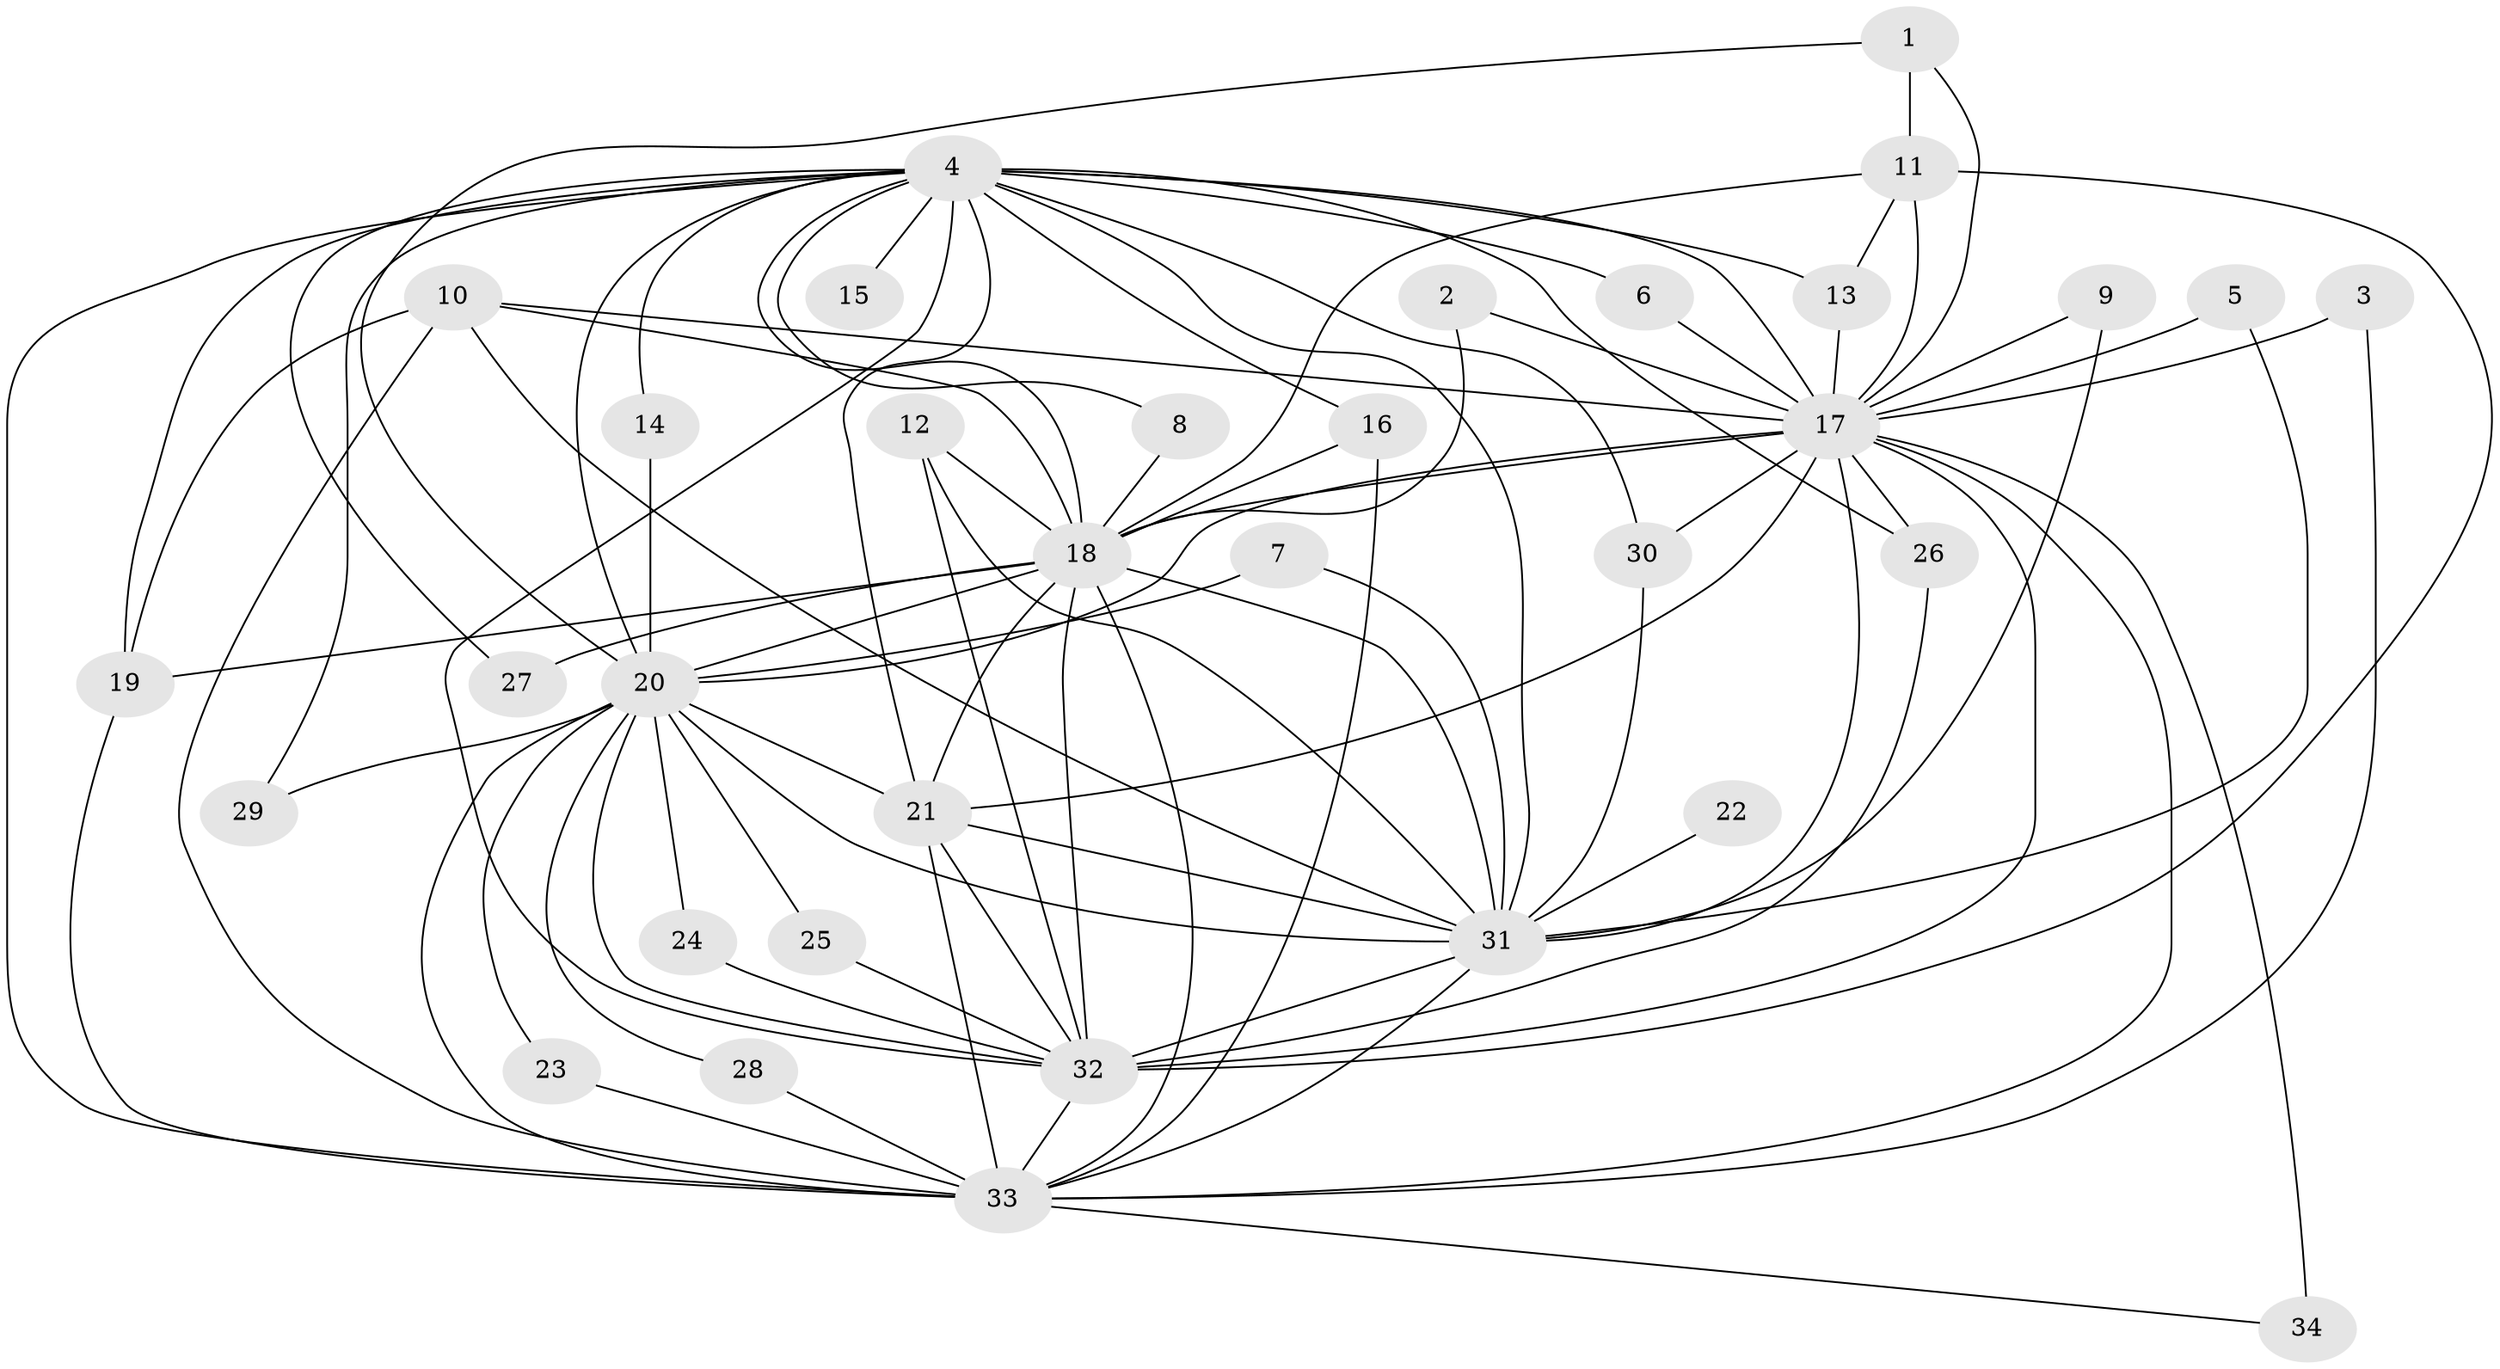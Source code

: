 // original degree distribution, {21: 0.014925373134328358, 13: 0.029850746268656716, 16: 0.014925373134328358, 20: 0.014925373134328358, 17: 0.029850746268656716, 23: 0.014925373134328358, 15: 0.014925373134328358, 19: 0.014925373134328358, 5: 0.014925373134328358, 4: 0.1044776119402985, 3: 0.19402985074626866, 2: 0.5373134328358209}
// Generated by graph-tools (version 1.1) at 2025/25/03/09/25 03:25:43]
// undirected, 34 vertices, 89 edges
graph export_dot {
graph [start="1"]
  node [color=gray90,style=filled];
  1;
  2;
  3;
  4;
  5;
  6;
  7;
  8;
  9;
  10;
  11;
  12;
  13;
  14;
  15;
  16;
  17;
  18;
  19;
  20;
  21;
  22;
  23;
  24;
  25;
  26;
  27;
  28;
  29;
  30;
  31;
  32;
  33;
  34;
  1 -- 11 [weight=1.0];
  1 -- 17 [weight=1.0];
  1 -- 20 [weight=1.0];
  2 -- 17 [weight=1.0];
  2 -- 18 [weight=1.0];
  3 -- 17 [weight=1.0];
  3 -- 33 [weight=1.0];
  4 -- 6 [weight=1.0];
  4 -- 8 [weight=1.0];
  4 -- 13 [weight=1.0];
  4 -- 14 [weight=1.0];
  4 -- 15 [weight=1.0];
  4 -- 16 [weight=2.0];
  4 -- 17 [weight=4.0];
  4 -- 18 [weight=3.0];
  4 -- 19 [weight=1.0];
  4 -- 20 [weight=3.0];
  4 -- 21 [weight=3.0];
  4 -- 26 [weight=1.0];
  4 -- 27 [weight=1.0];
  4 -- 29 [weight=1.0];
  4 -- 30 [weight=1.0];
  4 -- 31 [weight=2.0];
  4 -- 32 [weight=2.0];
  4 -- 33 [weight=3.0];
  5 -- 17 [weight=1.0];
  5 -- 31 [weight=1.0];
  6 -- 17 [weight=1.0];
  7 -- 20 [weight=1.0];
  7 -- 31 [weight=1.0];
  8 -- 18 [weight=1.0];
  9 -- 17 [weight=1.0];
  9 -- 31 [weight=1.0];
  10 -- 17 [weight=1.0];
  10 -- 18 [weight=1.0];
  10 -- 19 [weight=1.0];
  10 -- 31 [weight=1.0];
  10 -- 33 [weight=1.0];
  11 -- 13 [weight=1.0];
  11 -- 17 [weight=2.0];
  11 -- 18 [weight=1.0];
  11 -- 32 [weight=1.0];
  12 -- 18 [weight=1.0];
  12 -- 31 [weight=1.0];
  12 -- 32 [weight=1.0];
  13 -- 17 [weight=1.0];
  14 -- 20 [weight=1.0];
  16 -- 18 [weight=1.0];
  16 -- 33 [weight=1.0];
  17 -- 18 [weight=2.0];
  17 -- 20 [weight=2.0];
  17 -- 21 [weight=3.0];
  17 -- 26 [weight=2.0];
  17 -- 30 [weight=2.0];
  17 -- 31 [weight=3.0];
  17 -- 32 [weight=4.0];
  17 -- 33 [weight=2.0];
  17 -- 34 [weight=2.0];
  18 -- 19 [weight=1.0];
  18 -- 20 [weight=1.0];
  18 -- 21 [weight=3.0];
  18 -- 27 [weight=1.0];
  18 -- 31 [weight=1.0];
  18 -- 32 [weight=1.0];
  18 -- 33 [weight=1.0];
  19 -- 33 [weight=1.0];
  20 -- 21 [weight=2.0];
  20 -- 23 [weight=1.0];
  20 -- 24 [weight=1.0];
  20 -- 25 [weight=1.0];
  20 -- 28 [weight=1.0];
  20 -- 29 [weight=1.0];
  20 -- 31 [weight=1.0];
  20 -- 32 [weight=1.0];
  20 -- 33 [weight=1.0];
  21 -- 31 [weight=1.0];
  21 -- 32 [weight=1.0];
  21 -- 33 [weight=1.0];
  22 -- 31 [weight=1.0];
  23 -- 33 [weight=1.0];
  24 -- 32 [weight=1.0];
  25 -- 32 [weight=1.0];
  26 -- 32 [weight=1.0];
  28 -- 33 [weight=1.0];
  30 -- 31 [weight=1.0];
  31 -- 32 [weight=2.0];
  31 -- 33 [weight=2.0];
  32 -- 33 [weight=1.0];
  33 -- 34 [weight=1.0];
}
